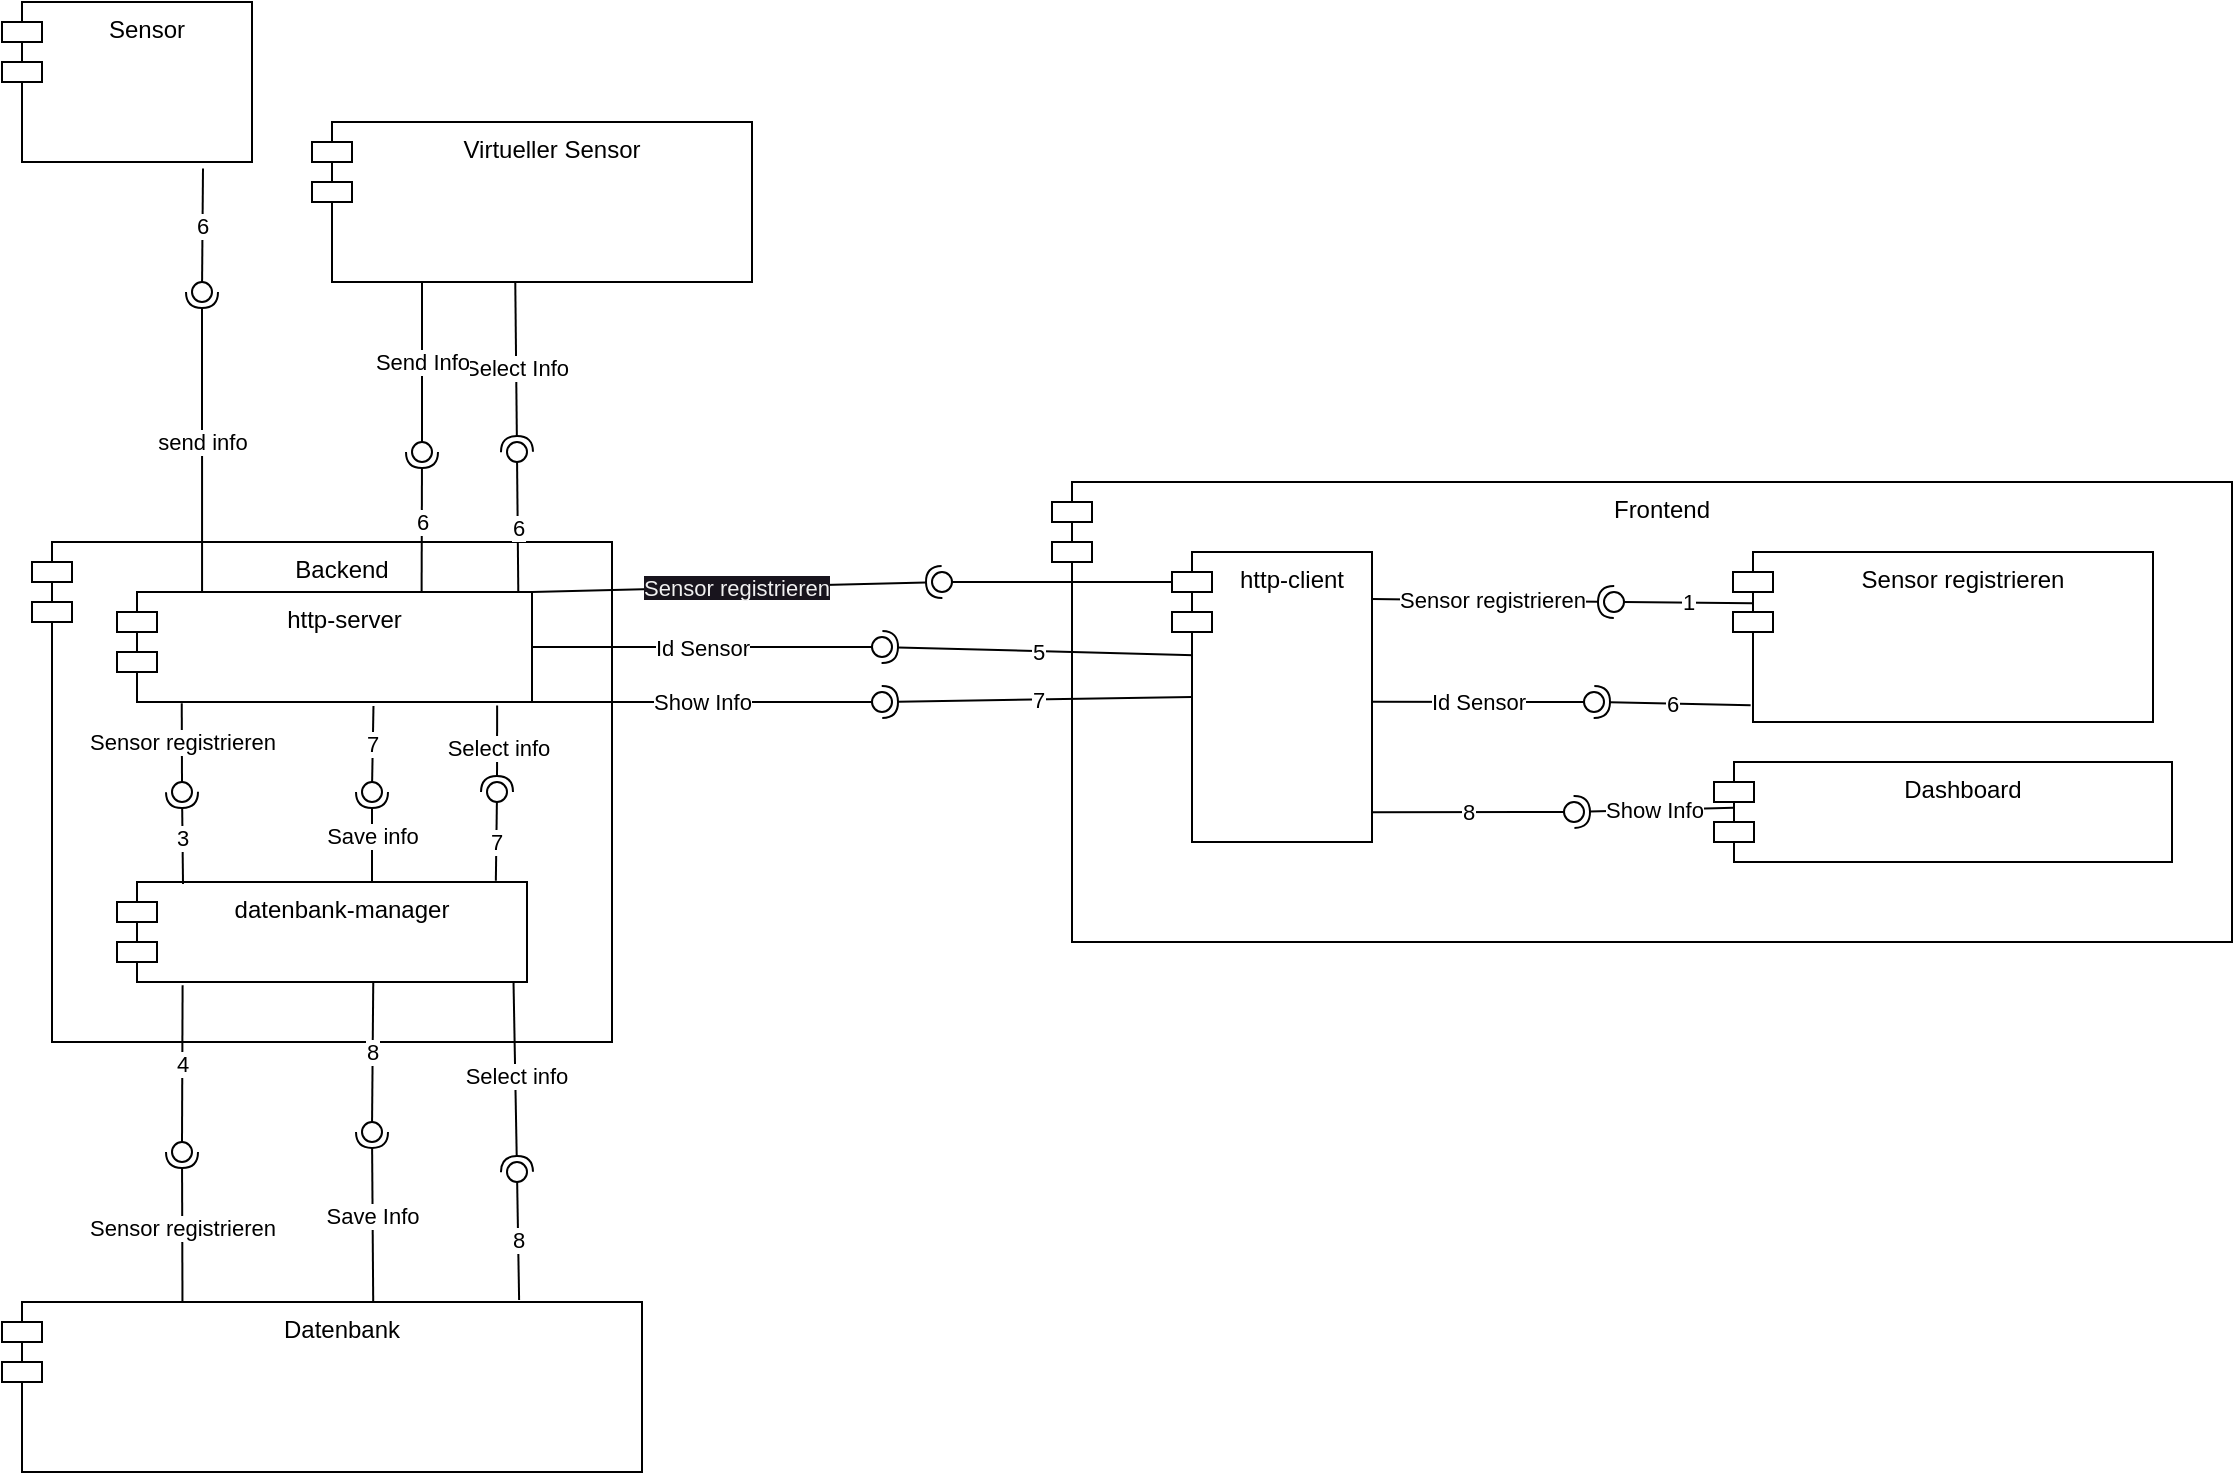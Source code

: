 <mxfile>
    <diagram id="KnzCiX1TR9xeKD53Lf1e" name="Page-1">
        <mxGraphModel dx="853" dy="431" grid="1" gridSize="10" guides="1" tooltips="1" connect="1" arrows="1" fold="1" page="1" pageScale="1" pageWidth="827" pageHeight="1169" math="0" shadow="0">
            <root>
                <mxCell id="0"/>
                <mxCell id="1" parent="0"/>
                <mxCell id="8" value="Backend" style="shape=module;align=left;spacingLeft=20;align=center;verticalAlign=top;" parent="1" vertex="1">
                    <mxGeometry x="70" y="510" width="290" height="250" as="geometry"/>
                </mxCell>
                <mxCell id="9" value="Sensor" style="shape=module;align=left;spacingLeft=20;align=center;verticalAlign=top;" parent="1" vertex="1">
                    <mxGeometry x="55" y="240" width="125" height="80" as="geometry"/>
                </mxCell>
                <mxCell id="10" value="Virtueller Sensor" style="shape=module;align=left;spacingLeft=20;align=center;verticalAlign=top;" parent="1" vertex="1">
                    <mxGeometry x="210" y="300" width="220" height="80" as="geometry"/>
                </mxCell>
                <mxCell id="11" value="Frontend" style="shape=module;align=left;spacingLeft=20;align=center;verticalAlign=top;" parent="1" vertex="1">
                    <mxGeometry x="580" y="480" width="590" height="230" as="geometry"/>
                </mxCell>
                <mxCell id="12" value="Datenbank" style="shape=module;align=left;spacingLeft=20;align=center;verticalAlign=top;" parent="1" vertex="1">
                    <mxGeometry x="55" y="890" width="320" height="85" as="geometry"/>
                </mxCell>
                <mxCell id="16" value="4" style="rounded=0;orthogonalLoop=1;jettySize=auto;html=1;endArrow=none;endFill=0;sketch=0;sourcePerimeterSpacing=0;targetPerimeterSpacing=0;exitX=0.16;exitY=1.032;exitDx=0;exitDy=0;exitPerimeter=0;" parent="1" source="49" target="18" edge="1">
                    <mxGeometry relative="1" as="geometry">
                        <mxPoint x="120" y="720" as="sourcePoint"/>
                    </mxGeometry>
                </mxCell>
                <mxCell id="17" value="Sensor registrieren" style="rounded=0;orthogonalLoop=1;jettySize=auto;html=1;endArrow=halfCircle;endFill=0;entryX=0.5;entryY=0.5;endSize=6;strokeWidth=1;sketch=0;exitX=0.282;exitY=0.002;exitDx=0;exitDy=0;exitPerimeter=0;" parent="1" source="12" target="18" edge="1">
                    <mxGeometry relative="1" as="geometry">
                        <mxPoint x="140" y="880" as="sourcePoint"/>
                    </mxGeometry>
                </mxCell>
                <mxCell id="18" value="" style="ellipse;whiteSpace=wrap;html=1;align=center;aspect=fixed;resizable=0;points=[];outlineConnect=0;sketch=0;" parent="1" vertex="1">
                    <mxGeometry x="140" y="810" width="10" height="10" as="geometry"/>
                </mxCell>
                <mxCell id="25" value="6" style="rounded=0;orthogonalLoop=1;jettySize=auto;html=1;endArrow=none;endFill=0;sketch=0;sourcePerimeterSpacing=0;targetPerimeterSpacing=0;exitX=0.804;exitY=1.04;exitDx=0;exitDy=0;exitPerimeter=0;" parent="1" source="9" target="27" edge="1">
                    <mxGeometry relative="1" as="geometry">
                        <mxPoint x="220" y="405" as="sourcePoint"/>
                    </mxGeometry>
                </mxCell>
                <mxCell id="26" value="send info" style="rounded=0;orthogonalLoop=1;jettySize=auto;html=1;endArrow=halfCircle;endFill=0;endSize=6;strokeWidth=1;sketch=0;exitX=0.205;exitY=0.091;exitDx=0;exitDy=0;exitPerimeter=0;" parent="1" edge="1">
                    <mxGeometry relative="1" as="geometry">
                        <mxPoint x="155.038" y="535.005" as="sourcePoint"/>
                        <mxPoint x="155" y="385" as="targetPoint"/>
                    </mxGeometry>
                </mxCell>
                <mxCell id="27" value="" style="ellipse;whiteSpace=wrap;html=1;align=center;aspect=fixed;resizable=0;points=[];outlineConnect=0;sketch=0;" parent="1" vertex="1">
                    <mxGeometry x="150" y="380" width="10" height="10" as="geometry"/>
                </mxCell>
                <mxCell id="28" value="8" style="rounded=0;orthogonalLoop=1;jettySize=auto;html=1;endArrow=none;endFill=0;sketch=0;sourcePerimeterSpacing=0;targetPerimeterSpacing=0;exitX=0.625;exitY=1.007;exitDx=0;exitDy=0;exitPerimeter=0;" parent="1" source="49" target="30" edge="1">
                    <mxGeometry relative="1" as="geometry">
                        <mxPoint x="220" y="740" as="sourcePoint"/>
                    </mxGeometry>
                </mxCell>
                <mxCell id="29" value="Save Info" style="rounded=0;orthogonalLoop=1;jettySize=auto;html=1;endArrow=halfCircle;endFill=0;entryX=0.5;entryY=0.5;endSize=6;strokeWidth=1;sketch=0;exitX=0.58;exitY=-0.006;exitDx=0;exitDy=0;exitPerimeter=0;" parent="1" source="12" target="30" edge="1">
                    <mxGeometry relative="1" as="geometry">
                        <mxPoint x="270" y="860" as="sourcePoint"/>
                    </mxGeometry>
                </mxCell>
                <mxCell id="30" value="" style="ellipse;whiteSpace=wrap;html=1;align=center;aspect=fixed;resizable=0;points=[];outlineConnect=0;sketch=0;" parent="1" vertex="1">
                    <mxGeometry x="235" y="800" width="10" height="10" as="geometry"/>
                </mxCell>
                <mxCell id="31" value="6" style="rounded=0;orthogonalLoop=1;jettySize=auto;html=1;endArrow=none;endFill=0;sketch=0;sourcePerimeterSpacing=0;targetPerimeterSpacing=0;exitX=0.967;exitY=0.009;exitDx=0;exitDy=0;exitPerimeter=0;" parent="1" source="47" target="33" edge="1">
                    <mxGeometry relative="1" as="geometry">
                        <mxPoint x="370" y="450" as="sourcePoint"/>
                    </mxGeometry>
                </mxCell>
                <mxCell id="32" value="Select Info" style="rounded=0;orthogonalLoop=1;jettySize=auto;html=1;endArrow=halfCircle;endFill=0;entryX=0.5;entryY=0.5;endSize=6;strokeWidth=1;sketch=0;exitX=0.462;exitY=1.004;exitDx=0;exitDy=0;exitPerimeter=0;" parent="1" source="10" target="33" edge="1">
                    <mxGeometry relative="1" as="geometry">
                        <mxPoint x="300" y="330" as="sourcePoint"/>
                    </mxGeometry>
                </mxCell>
                <mxCell id="33" value="" style="ellipse;whiteSpace=wrap;html=1;align=center;aspect=fixed;resizable=0;points=[];outlineConnect=0;sketch=0;" parent="1" vertex="1">
                    <mxGeometry x="307.5" y="460" width="10" height="10" as="geometry"/>
                </mxCell>
                <mxCell id="34" value="8" style="rounded=0;orthogonalLoop=1;jettySize=auto;html=1;endArrow=none;endFill=0;sketch=0;sourcePerimeterSpacing=0;targetPerimeterSpacing=0;exitX=0.808;exitY=-0.012;exitDx=0;exitDy=0;exitPerimeter=0;" parent="1" source="12" target="36" edge="1">
                    <mxGeometry relative="1" as="geometry">
                        <mxPoint x="330" y="860" as="sourcePoint"/>
                    </mxGeometry>
                </mxCell>
                <mxCell id="35" value="Select info" style="rounded=0;orthogonalLoop=1;jettySize=auto;html=1;endArrow=halfCircle;endFill=0;entryX=0.5;entryY=0.5;endSize=6;strokeWidth=1;sketch=0;exitX=0.967;exitY=0.972;exitDx=0;exitDy=0;exitPerimeter=0;" parent="1" source="49" target="36" edge="1">
                    <mxGeometry relative="1" as="geometry">
                        <mxPoint x="370" y="805" as="sourcePoint"/>
                    </mxGeometry>
                </mxCell>
                <mxCell id="36" value="" style="ellipse;whiteSpace=wrap;html=1;align=center;aspect=fixed;resizable=0;points=[];outlineConnect=0;sketch=0;" parent="1" vertex="1">
                    <mxGeometry x="307.5" y="820" width="10" height="10" as="geometry"/>
                </mxCell>
                <mxCell id="37" value="Send Info" style="rounded=0;orthogonalLoop=1;jettySize=auto;html=1;endArrow=none;endFill=0;sketch=0;sourcePerimeterSpacing=0;targetPerimeterSpacing=0;exitX=0.25;exitY=1;exitDx=0;exitDy=0;" parent="1" source="10" target="39" edge="1">
                    <mxGeometry relative="1" as="geometry">
                        <mxPoint x="290" y="395" as="sourcePoint"/>
                    </mxGeometry>
                </mxCell>
                <mxCell id="38" value="6" style="rounded=0;orthogonalLoop=1;jettySize=auto;html=1;endArrow=halfCircle;endFill=0;entryX=0.5;entryY=0.5;endSize=6;strokeWidth=1;sketch=0;exitX=0.734;exitY=0.007;exitDx=0;exitDy=0;exitPerimeter=0;" parent="1" source="47" target="39" edge="1">
                    <mxGeometry relative="1" as="geometry">
                        <mxPoint x="265" y="530" as="sourcePoint"/>
                    </mxGeometry>
                </mxCell>
                <mxCell id="39" value="" style="ellipse;whiteSpace=wrap;html=1;align=center;aspect=fixed;resizable=0;points=[];outlineConnect=0;sketch=0;" parent="1" vertex="1">
                    <mxGeometry x="260" y="460" width="10" height="10" as="geometry"/>
                </mxCell>
                <mxCell id="41" value="Show Info" style="rounded=0;orthogonalLoop=1;jettySize=auto;html=1;endArrow=none;endFill=0;sketch=0;sourcePerimeterSpacing=0;targetPerimeterSpacing=0;exitX=1;exitY=1;exitDx=0;exitDy=0;" parent="1" source="47" target="43" edge="1">
                    <mxGeometry relative="1" as="geometry">
                        <mxPoint x="490" y="665" as="sourcePoint"/>
                    </mxGeometry>
                </mxCell>
                <mxCell id="42" value="7" style="rounded=0;orthogonalLoop=1;jettySize=auto;html=1;endArrow=halfCircle;endFill=0;entryX=0.5;entryY=0.5;endSize=6;strokeWidth=1;sketch=0;exitX=0;exitY=0.5;exitDx=10;exitDy=0;exitPerimeter=0;" parent="1" source="48" target="43" edge="1">
                    <mxGeometry x="-0.003" relative="1" as="geometry">
                        <mxPoint x="1060" y="658" as="sourcePoint"/>
                        <mxPoint as="offset"/>
                    </mxGeometry>
                </mxCell>
                <mxCell id="43" value="" style="ellipse;whiteSpace=wrap;html=1;align=center;aspect=fixed;resizable=0;points=[];outlineConnect=0;sketch=0;" parent="1" vertex="1">
                    <mxGeometry x="490" y="585" width="10" height="10" as="geometry"/>
                </mxCell>
                <mxCell id="44" value="Id Sensor" style="rounded=0;orthogonalLoop=1;jettySize=auto;html=1;endArrow=none;endFill=0;sketch=0;sourcePerimeterSpacing=0;targetPerimeterSpacing=0;exitX=1;exitY=0.5;exitDx=0;exitDy=0;" parent="1" source="47" target="46" edge="1">
                    <mxGeometry relative="1" as="geometry">
                        <mxPoint x="460" y="610" as="sourcePoint"/>
                    </mxGeometry>
                </mxCell>
                <mxCell id="45" value="5" style="rounded=0;orthogonalLoop=1;jettySize=auto;html=1;endArrow=halfCircle;endFill=0;entryX=0.5;entryY=0.5;endSize=6;strokeWidth=1;sketch=0;exitX=0.111;exitY=0.356;exitDx=0;exitDy=0;exitPerimeter=0;" parent="1" source="48" target="46" edge="1">
                    <mxGeometry relative="1" as="geometry">
                        <mxPoint x="495" y="620" as="sourcePoint"/>
                    </mxGeometry>
                </mxCell>
                <mxCell id="46" value="" style="ellipse;whiteSpace=wrap;html=1;align=center;aspect=fixed;resizable=0;points=[];outlineConnect=0;sketch=0;" parent="1" vertex="1">
                    <mxGeometry x="490" y="557.5" width="10" height="10" as="geometry"/>
                </mxCell>
                <mxCell id="47" value="http-server" style="shape=module;align=left;spacingLeft=20;align=center;verticalAlign=top;" parent="1" vertex="1">
                    <mxGeometry x="112.5" y="535" width="207.5" height="55" as="geometry"/>
                </mxCell>
                <mxCell id="48" value="http-client" style="shape=module;align=left;spacingLeft=20;align=center;verticalAlign=top;" parent="1" vertex="1">
                    <mxGeometry x="640" y="515" width="100" height="145" as="geometry"/>
                </mxCell>
                <mxCell id="49" value="datenbank-manager" style="shape=module;align=left;spacingLeft=20;align=center;verticalAlign=top;" parent="1" vertex="1">
                    <mxGeometry x="112.5" y="680" width="205" height="50" as="geometry"/>
                </mxCell>
                <mxCell id="50" value="7" style="rounded=0;orthogonalLoop=1;jettySize=auto;html=1;endArrow=none;endFill=0;sketch=0;sourcePerimeterSpacing=0;targetPerimeterSpacing=0;exitX=0.924;exitY=-0.012;exitDx=0;exitDy=0;exitPerimeter=0;" parent="1" source="49" target="52" edge="1">
                    <mxGeometry relative="1" as="geometry">
                        <mxPoint x="220" y="655" as="sourcePoint"/>
                    </mxGeometry>
                </mxCell>
                <mxCell id="51" value="Select info" style="rounded=0;orthogonalLoop=1;jettySize=auto;html=1;endArrow=halfCircle;endFill=0;entryX=0.5;entryY=0.5;endSize=6;strokeWidth=1;sketch=0;exitX=0.916;exitY=1.032;exitDx=0;exitDy=0;exitPerimeter=0;" parent="1" source="47" target="52" edge="1">
                    <mxGeometry relative="1" as="geometry">
                        <mxPoint x="240" y="610" as="sourcePoint"/>
                    </mxGeometry>
                </mxCell>
                <mxCell id="52" value="" style="ellipse;whiteSpace=wrap;html=1;align=center;aspect=fixed;resizable=0;points=[];outlineConnect=0;sketch=0;" parent="1" vertex="1">
                    <mxGeometry x="297.5" y="630" width="10" height="10" as="geometry"/>
                </mxCell>
                <mxCell id="53" value="7" style="rounded=0;orthogonalLoop=1;jettySize=auto;html=1;endArrow=none;endFill=0;sketch=0;sourcePerimeterSpacing=0;targetPerimeterSpacing=0;exitX=0.618;exitY=1.037;exitDx=0;exitDy=0;exitPerimeter=0;" parent="1" source="47" target="55" edge="1">
                    <mxGeometry relative="1" as="geometry">
                        <mxPoint x="120" y="640" as="sourcePoint"/>
                    </mxGeometry>
                </mxCell>
                <mxCell id="54" value="Save info" style="rounded=0;orthogonalLoop=1;jettySize=auto;html=1;endArrow=halfCircle;endFill=0;entryX=0.5;entryY=0.5;endSize=6;strokeWidth=1;sketch=0;exitX=0.622;exitY=-0.008;exitDx=0;exitDy=0;exitPerimeter=0;" parent="1" source="49" target="55" edge="1">
                    <mxGeometry relative="1" as="geometry">
                        <mxPoint x="160" y="640" as="sourcePoint"/>
                    </mxGeometry>
                </mxCell>
                <mxCell id="55" value="" style="ellipse;whiteSpace=wrap;html=1;align=center;aspect=fixed;resizable=0;points=[];outlineConnect=0;sketch=0;" parent="1" vertex="1">
                    <mxGeometry x="235" y="630" width="10" height="10" as="geometry"/>
                </mxCell>
                <mxCell id="56" value="Sensor registrieren" style="rounded=0;orthogonalLoop=1;jettySize=auto;html=1;endArrow=none;endFill=0;sketch=0;sourcePerimeterSpacing=0;targetPerimeterSpacing=0;exitX=0.156;exitY=1.012;exitDx=0;exitDy=0;exitPerimeter=0;" parent="1" source="47" target="58" edge="1">
                    <mxGeometry relative="1" as="geometry">
                        <mxPoint x="110" y="650" as="sourcePoint"/>
                    </mxGeometry>
                </mxCell>
                <mxCell id="57" value="3" style="rounded=0;orthogonalLoop=1;jettySize=auto;html=1;endArrow=halfCircle;endFill=0;entryX=0.5;entryY=0.5;endSize=6;strokeWidth=1;sketch=0;exitX=0.161;exitY=0.02;exitDx=0;exitDy=0;exitPerimeter=0;" parent="1" source="49" target="58" edge="1">
                    <mxGeometry relative="1" as="geometry">
                        <mxPoint x="150" y="650" as="sourcePoint"/>
                    </mxGeometry>
                </mxCell>
                <mxCell id="58" value="" style="ellipse;whiteSpace=wrap;html=1;align=center;aspect=fixed;resizable=0;points=[];outlineConnect=0;sketch=0;" parent="1" vertex="1">
                    <mxGeometry x="140" y="630" width="10" height="10" as="geometry"/>
                </mxCell>
                <mxCell id="60" value="Sensor registrieren" style="shape=module;align=left;spacingLeft=20;align=center;verticalAlign=top;" parent="1" vertex="1">
                    <mxGeometry x="920.5" y="515" width="210" height="85" as="geometry"/>
                </mxCell>
                <mxCell id="61" value="Dashboard" style="shape=module;align=left;spacingLeft=20;align=center;verticalAlign=top;" parent="1" vertex="1">
                    <mxGeometry x="911" y="620" width="229" height="50" as="geometry"/>
                </mxCell>
                <mxCell id="62" value="8" style="rounded=0;orthogonalLoop=1;jettySize=auto;html=1;endArrow=none;endFill=0;sketch=0;sourcePerimeterSpacing=0;targetPerimeterSpacing=0;exitX=1;exitY=0.897;exitDx=0;exitDy=0;exitPerimeter=0;" parent="1" source="48" target="64" edge="1">
                    <mxGeometry relative="1" as="geometry">
                        <mxPoint x="820" y="645" as="sourcePoint"/>
                    </mxGeometry>
                </mxCell>
                <mxCell id="63" value="Show Info" style="rounded=0;orthogonalLoop=1;jettySize=auto;html=1;endArrow=halfCircle;endFill=0;entryX=0.5;entryY=0.5;endSize=6;strokeWidth=1;sketch=0;exitX=0.043;exitY=0.457;exitDx=0;exitDy=0;exitPerimeter=0;" parent="1" source="61" target="64" edge="1">
                    <mxGeometry relative="1" as="geometry">
                        <mxPoint x="860" y="645" as="sourcePoint"/>
                    </mxGeometry>
                </mxCell>
                <mxCell id="64" value="" style="ellipse;whiteSpace=wrap;html=1;align=center;aspect=fixed;resizable=0;points=[];outlineConnect=0;sketch=0;" parent="1" vertex="1">
                    <mxGeometry x="836" y="640" width="10" height="10" as="geometry"/>
                </mxCell>
                <mxCell id="65" value="Id Sensor" style="rounded=0;orthogonalLoop=1;jettySize=auto;html=1;endArrow=none;endFill=0;sketch=0;sourcePerimeterSpacing=0;targetPerimeterSpacing=0;exitX=1.002;exitY=0.516;exitDx=0;exitDy=0;exitPerimeter=0;" parent="1" source="48" target="67" edge="1">
                    <mxGeometry relative="1" as="geometry">
                        <mxPoint x="831" y="595" as="sourcePoint"/>
                    </mxGeometry>
                </mxCell>
                <mxCell id="66" value="6" style="rounded=0;orthogonalLoop=1;jettySize=auto;html=1;endArrow=halfCircle;endFill=0;entryX=0.5;entryY=0.5;endSize=6;strokeWidth=1;sketch=0;exitX=0.042;exitY=0.901;exitDx=0;exitDy=0;exitPerimeter=0;" parent="1" source="60" target="67" edge="1">
                    <mxGeometry relative="1" as="geometry">
                        <mxPoint x="871" y="595" as="sourcePoint"/>
                    </mxGeometry>
                </mxCell>
                <mxCell id="67" value="" style="ellipse;whiteSpace=wrap;html=1;align=center;aspect=fixed;resizable=0;points=[];outlineConnect=0;sketch=0;" parent="1" vertex="1">
                    <mxGeometry x="846" y="585" width="10" height="10" as="geometry"/>
                </mxCell>
                <mxCell id="68" value="1" style="rounded=0;orthogonalLoop=1;jettySize=auto;html=1;endArrow=none;endFill=0;sketch=0;sourcePerimeterSpacing=0;targetPerimeterSpacing=0;exitX=0.046;exitY=0.301;exitDx=0;exitDy=0;exitPerimeter=0;" parent="1" source="60" target="70" edge="1">
                    <mxGeometry relative="1" as="geometry">
                        <mxPoint x="820" y="540" as="sourcePoint"/>
                    </mxGeometry>
                </mxCell>
                <mxCell id="69" value="Sensor registrieren" style="rounded=0;orthogonalLoop=1;jettySize=auto;html=1;endArrow=halfCircle;endFill=0;entryX=0.5;entryY=0.5;endSize=6;strokeWidth=1;sketch=0;exitX=0.999;exitY=0.162;exitDx=0;exitDy=0;exitPerimeter=0;" parent="1" source="48" target="70" edge="1">
                    <mxGeometry relative="1" as="geometry">
                        <mxPoint x="860" y="540" as="sourcePoint"/>
                    </mxGeometry>
                </mxCell>
                <mxCell id="70" value="" style="ellipse;whiteSpace=wrap;html=1;align=center;aspect=fixed;resizable=0;points=[];outlineConnect=0;sketch=0;" parent="1" vertex="1">
                    <mxGeometry x="856" y="535" width="10" height="10" as="geometry"/>
                </mxCell>
                <mxCell id="77" value="" style="rounded=0;orthogonalLoop=1;jettySize=auto;html=1;endArrow=none;endFill=0;sketch=0;sourcePerimeterSpacing=0;targetPerimeterSpacing=0;exitX=0;exitY=0;exitDx=0;exitDy=15;exitPerimeter=0;" parent="1" source="48" target="79" edge="1">
                    <mxGeometry relative="1" as="geometry">
                        <mxPoint x="475" y="530" as="sourcePoint"/>
                    </mxGeometry>
                </mxCell>
                <mxCell id="78" value="&lt;meta charset=&quot;utf-8&quot;&gt;&lt;span style=&quot;color: rgb(240, 240, 240); font-family: Helvetica; font-size: 11px; font-style: normal; font-variant-ligatures: normal; font-variant-caps: normal; font-weight: 400; letter-spacing: normal; orphans: 2; text-align: center; text-indent: 0px; text-transform: none; widows: 2; word-spacing: 0px; -webkit-text-stroke-width: 0px; background-color: rgb(24, 20, 29); text-decoration-thickness: initial; text-decoration-style: initial; text-decoration-color: initial; float: none; display: inline !important;&quot;&gt;Sensor registrieren&lt;/span&gt;" style="rounded=0;orthogonalLoop=1;jettySize=auto;html=1;endArrow=halfCircle;endFill=0;entryX=0.5;entryY=0.5;endSize=6;strokeWidth=1;sketch=0;exitX=1;exitY=0;exitDx=0;exitDy=0;" parent="1" source="47" target="79" edge="1">
                    <mxGeometry relative="1" as="geometry">
                        <mxPoint x="515" y="530" as="sourcePoint"/>
                    </mxGeometry>
                </mxCell>
                <mxCell id="79" value="" style="ellipse;whiteSpace=wrap;html=1;align=center;aspect=fixed;resizable=0;points=[];outlineConnect=0;sketch=0;" parent="1" vertex="1">
                    <mxGeometry x="520" y="525" width="10" height="10" as="geometry"/>
                </mxCell>
            </root>
        </mxGraphModel>
    </diagram>
</mxfile>
